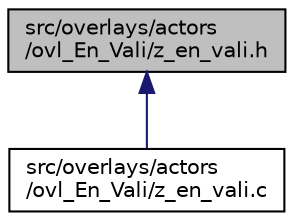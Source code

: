 digraph "src/overlays/actors/ovl_En_Vali/z_en_vali.h"
{
 // LATEX_PDF_SIZE
  edge [fontname="Helvetica",fontsize="10",labelfontname="Helvetica",labelfontsize="10"];
  node [fontname="Helvetica",fontsize="10",shape=record];
  Node1 [label="src/overlays/actors\l/ovl_En_Vali/z_en_vali.h",height=0.2,width=0.4,color="black", fillcolor="grey75", style="filled", fontcolor="black",tooltip=" "];
  Node1 -> Node2 [dir="back",color="midnightblue",fontsize="10",style="solid",fontname="Helvetica"];
  Node2 [label="src/overlays/actors\l/ovl_En_Vali/z_en_vali.c",height=0.2,width=0.4,color="black", fillcolor="white", style="filled",URL="$da/dc7/z__en__vali_8c.html",tooltip=" "];
}
